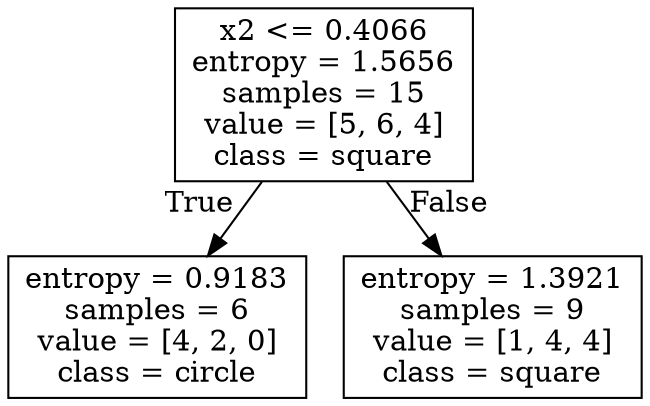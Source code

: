 digraph Tree {
node [shape=box] ;
0 [label="x2 <= 0.4066\nentropy = 1.5656\nsamples = 15\nvalue = [5, 6, 4]\nclass = square"] ;
1 [label="entropy = 0.9183\nsamples = 6\nvalue = [4, 2, 0]\nclass = circle"] ;
0 -> 1 [labeldistance=2.5, labelangle=45, headlabel="True"] ;
2 [label="entropy = 1.3921\nsamples = 9\nvalue = [1, 4, 4]\nclass = square"] ;
0 -> 2 [labeldistance=2.5, labelangle=-45, headlabel="False"] ;
}
